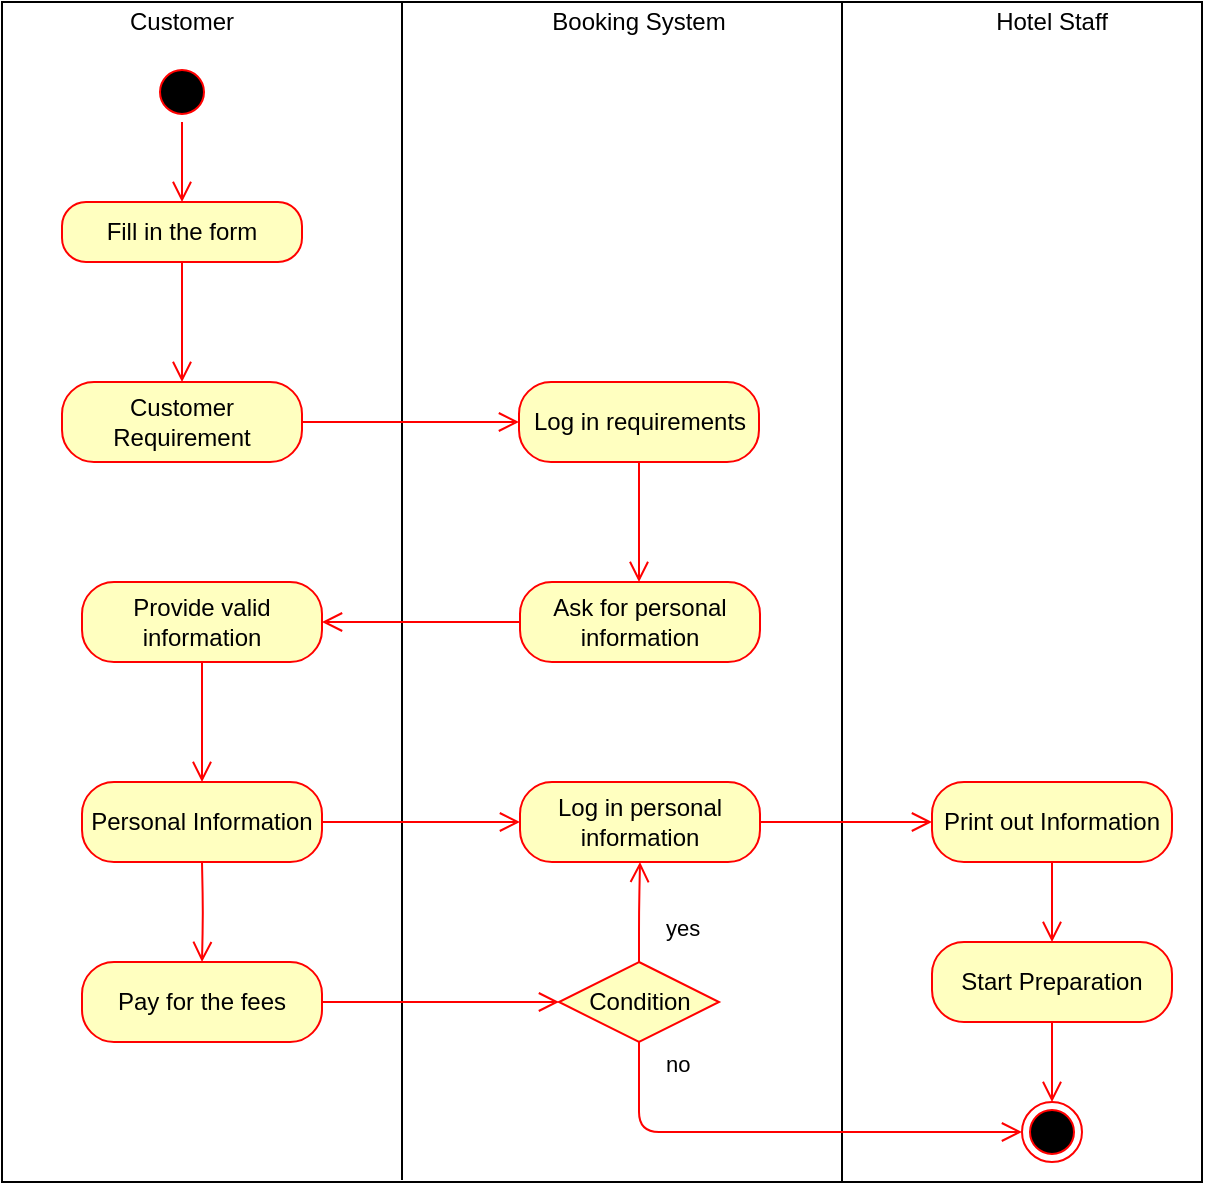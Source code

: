<mxfile version="12.2.4" pages="1"><diagram id="qMe7O6lD-EqD7sAX1v0x" name="Page-1"><mxGraphModel dx="1216" dy="549" grid="1" gridSize="10" guides="1" tooltips="1" connect="1" arrows="1" fold="1" page="1" pageScale="1" pageWidth="827" pageHeight="1169" math="0" shadow="0"><root><mxCell id="0"/><mxCell id="1" parent="0"/><mxCell id="2" value="" style="html=1;" parent="1" vertex="1"><mxGeometry x="130" y="70" width="600" height="590" as="geometry"/></mxCell><mxCell id="3" value="" style="endArrow=none;html=1;" parent="1" edge="1"><mxGeometry width="50" height="50" relative="1" as="geometry"><mxPoint x="330" y="659" as="sourcePoint"/><mxPoint x="330" y="70" as="targetPoint"/></mxGeometry></mxCell><mxCell id="5" value="" style="endArrow=none;html=1;" parent="1" edge="1"><mxGeometry width="50" height="50" relative="1" as="geometry"><mxPoint x="550" y="659.5" as="sourcePoint"/><mxPoint x="550" y="70" as="targetPoint"/></mxGeometry></mxCell><mxCell id="6" value="Customer" style="text;html=1;strokeColor=none;fillColor=none;align=center;verticalAlign=middle;whiteSpace=wrap;rounded=0;" parent="1" vertex="1"><mxGeometry x="200" y="70" width="40" height="20" as="geometry"/></mxCell><mxCell id="7" value="Booking System" style="text;html=1;strokeColor=none;fillColor=none;align=center;verticalAlign=middle;whiteSpace=wrap;rounded=0;" parent="1" vertex="1"><mxGeometry x="400" y="70" width="97" height="20" as="geometry"/></mxCell><mxCell id="8" value="Hotel Staff" style="text;html=1;strokeColor=none;fillColor=none;align=center;verticalAlign=middle;whiteSpace=wrap;rounded=0;" parent="1" vertex="1"><mxGeometry x="620" y="70" width="70" height="20" as="geometry"/></mxCell><mxCell id="9" value="" style="ellipse;html=1;shape=startState;fillColor=#000000;strokeColor=#ff0000;" parent="1" vertex="1"><mxGeometry x="205" y="100" width="30" height="30" as="geometry"/></mxCell><mxCell id="10" value="" style="edgeStyle=orthogonalEdgeStyle;html=1;verticalAlign=bottom;endArrow=open;endSize=8;strokeColor=#ff0000;" parent="1" source="9" edge="1"><mxGeometry relative="1" as="geometry"><mxPoint x="220" y="170" as="targetPoint"/></mxGeometry></mxCell><mxCell id="11" value="Fill in the form" style="rounded=1;whiteSpace=wrap;html=1;arcSize=40;fontColor=#000000;fillColor=#ffffc0;strokeColor=#ff0000;" parent="1" vertex="1"><mxGeometry x="160" y="170" width="120" height="30" as="geometry"/></mxCell><mxCell id="12" value="" style="edgeStyle=orthogonalEdgeStyle;html=1;verticalAlign=bottom;endArrow=open;endSize=8;strokeColor=#ff0000;" parent="1" source="11" edge="1"><mxGeometry relative="1" as="geometry"><mxPoint x="220" y="260" as="targetPoint"/></mxGeometry></mxCell><mxCell id="13" value="Customer Requirement" style="rounded=1;whiteSpace=wrap;html=1;arcSize=40;fontColor=#000000;fillColor=#ffffc0;strokeColor=#ff0000;" parent="1" vertex="1"><mxGeometry x="160" y="260" width="120" height="40" as="geometry"/></mxCell><mxCell id="15" value="" style="edgeStyle=orthogonalEdgeStyle;html=1;verticalAlign=bottom;endArrow=open;endSize=8;strokeColor=#ff0000;exitX=1;exitY=0.5;exitDx=0;exitDy=0;entryX=0;entryY=0.5;entryDx=0;entryDy=0;" parent="1" source="13" target="16" edge="1"><mxGeometry relative="1" as="geometry"><mxPoint x="293" y="270" as="targetPoint"/><mxPoint x="293" y="210" as="sourcePoint"/><Array as="points"/></mxGeometry></mxCell><mxCell id="16" value="Log in requirements" style="rounded=1;whiteSpace=wrap;html=1;arcSize=40;fontColor=#000000;fillColor=#ffffc0;strokeColor=#ff0000;" parent="1" vertex="1"><mxGeometry x="388.5" y="260" width="120" height="40" as="geometry"/></mxCell><mxCell id="17" value="" style="edgeStyle=orthogonalEdgeStyle;html=1;verticalAlign=bottom;endArrow=open;endSize=8;strokeColor=#ff0000;" parent="1" source="16" edge="1"><mxGeometry relative="1" as="geometry"><mxPoint x="448.5" y="360" as="targetPoint"/></mxGeometry></mxCell><mxCell id="18" value="Ask for personal information" style="rounded=1;whiteSpace=wrap;html=1;arcSize=40;fontColor=#000000;fillColor=#ffffc0;strokeColor=#ff0000;" parent="1" vertex="1"><mxGeometry x="389" y="360" width="120" height="40" as="geometry"/></mxCell><mxCell id="19" value="" style="edgeStyle=orthogonalEdgeStyle;html=1;verticalAlign=bottom;endArrow=open;endSize=8;strokeColor=#ff0000;entryX=1;entryY=0.5;entryDx=0;entryDy=0;" parent="1" source="18" target="20" edge="1"><mxGeometry relative="1" as="geometry"><mxPoint x="449" y="460" as="targetPoint"/></mxGeometry></mxCell><mxCell id="20" value="Provide valid information" style="rounded=1;whiteSpace=wrap;html=1;arcSize=40;fontColor=#000000;fillColor=#ffffc0;strokeColor=#ff0000;" parent="1" vertex="1"><mxGeometry x="170" y="360" width="120" height="40" as="geometry"/></mxCell><mxCell id="21" value="" style="edgeStyle=orthogonalEdgeStyle;html=1;verticalAlign=bottom;endArrow=open;endSize=8;strokeColor=#ff0000;" parent="1" source="20" edge="1"><mxGeometry relative="1" as="geometry"><mxPoint x="230" y="460" as="targetPoint"/></mxGeometry></mxCell><mxCell id="22" value="Personal Information" style="rounded=1;whiteSpace=wrap;html=1;arcSize=40;fontColor=#000000;fillColor=#ffffc0;strokeColor=#ff0000;" parent="1" vertex="1"><mxGeometry x="170" y="460" width="120" height="40" as="geometry"/></mxCell><mxCell id="23" value="" style="edgeStyle=orthogonalEdgeStyle;html=1;verticalAlign=bottom;endArrow=open;endSize=8;strokeColor=#ff0000;entryX=0;entryY=0.5;entryDx=0;entryDy=0;" parent="1" source="22" target="24" edge="1"><mxGeometry relative="1" as="geometry"><mxPoint x="230" y="560" as="targetPoint"/></mxGeometry></mxCell><mxCell id="24" value="Log in personal information" style="rounded=1;whiteSpace=wrap;html=1;arcSize=40;fontColor=#000000;fillColor=#ffffc0;strokeColor=#ff0000;" parent="1" vertex="1"><mxGeometry x="389" y="460" width="120" height="40" as="geometry"/></mxCell><mxCell id="25" value="" style="edgeStyle=orthogonalEdgeStyle;html=1;verticalAlign=bottom;endArrow=open;endSize=8;strokeColor=#ff0000;entryX=0;entryY=0.5;entryDx=0;entryDy=0;" parent="1" source="24" target="26" edge="1"><mxGeometry relative="1" as="geometry"><mxPoint x="449" y="560" as="targetPoint"/></mxGeometry></mxCell><mxCell id="26" value="Print out Information" style="rounded=1;whiteSpace=wrap;html=1;arcSize=40;fontColor=#000000;fillColor=#ffffc0;strokeColor=#ff0000;" parent="1" vertex="1"><mxGeometry x="595" y="460" width="120" height="40" as="geometry"/></mxCell><mxCell id="27" value="" style="edgeStyle=orthogonalEdgeStyle;html=1;verticalAlign=bottom;endArrow=open;endSize=8;strokeColor=#ff0000;" parent="1" source="26" edge="1"><mxGeometry relative="1" as="geometry"><mxPoint x="655" y="540" as="targetPoint"/></mxGeometry></mxCell><mxCell id="28" value="Condition" style="rhombus;whiteSpace=wrap;html=1;fillColor=#ffffc0;strokeColor=#ff0000;" parent="1" vertex="1"><mxGeometry x="408.5" y="550" width="80" height="40" as="geometry"/></mxCell><mxCell id="29" value="no" style="edgeStyle=orthogonalEdgeStyle;html=1;align=left;verticalAlign=bottom;endArrow=open;endSize=8;strokeColor=#ff0000;entryX=0.5;entryY=1;entryDx=0;entryDy=0;" parent="1" source="28" target="24" edge="1"><mxGeometry x="0.005" y="-86" relative="1" as="geometry"><mxPoint x="418" y="500" as="targetPoint"/><mxPoint x="-75" y="85" as="offset"/></mxGeometry></mxCell><mxCell id="30" value="yes" style="edgeStyle=orthogonalEdgeStyle;html=1;align=left;verticalAlign=top;endArrow=open;endSize=8;strokeColor=#ff0000;entryX=0;entryY=0.5;entryDx=0;entryDy=0;" parent="1" source="28" target="37" edge="1"><mxGeometry x="-0.524" y="115" relative="1" as="geometry"><mxPoint x="449" y="620" as="targetPoint"/><Array as="points"><mxPoint x="449" y="635"/></Array><mxPoint as="offset"/></mxGeometry></mxCell><mxCell id="31" value="Pay for the fees" style="rounded=1;whiteSpace=wrap;html=1;arcSize=40;fontColor=#000000;fillColor=#ffffc0;strokeColor=#ff0000;" parent="1" vertex="1"><mxGeometry x="170" y="550" width="120" height="40" as="geometry"/></mxCell><mxCell id="32" value="" style="edgeStyle=orthogonalEdgeStyle;html=1;verticalAlign=bottom;endArrow=open;endSize=8;strokeColor=#ff0000;entryX=0;entryY=0.5;entryDx=0;entryDy=0;" parent="1" source="31" target="28" edge="1"><mxGeometry relative="1" as="geometry"><mxPoint x="230" y="650" as="targetPoint"/></mxGeometry></mxCell><mxCell id="33" value="" style="edgeStyle=orthogonalEdgeStyle;html=1;verticalAlign=bottom;endArrow=open;endSize=8;strokeColor=#ff0000;entryX=0.5;entryY=0;entryDx=0;entryDy=0;" parent="1" target="31" edge="1"><mxGeometry relative="1" as="geometry"><mxPoint x="240" y="470" as="targetPoint"/><mxPoint x="230" y="500" as="sourcePoint"/></mxGeometry></mxCell><mxCell id="34" value="Start Preparation" style="rounded=1;whiteSpace=wrap;html=1;arcSize=40;fontColor=#000000;fillColor=#ffffc0;strokeColor=#ff0000;" parent="1" vertex="1"><mxGeometry x="595" y="540" width="120" height="40" as="geometry"/></mxCell><mxCell id="35" value="" style="edgeStyle=orthogonalEdgeStyle;html=1;verticalAlign=bottom;endArrow=open;endSize=8;strokeColor=#ff0000;" parent="1" source="34" edge="1"><mxGeometry relative="1" as="geometry"><mxPoint x="655" y="620" as="targetPoint"/></mxGeometry></mxCell><mxCell id="37" value="" style="ellipse;html=1;shape=endState;fillColor=#000000;strokeColor=#ff0000;" parent="1" vertex="1"><mxGeometry x="640" y="620" width="30" height="30" as="geometry"/></mxCell></root></mxGraphModel></diagram></mxfile>